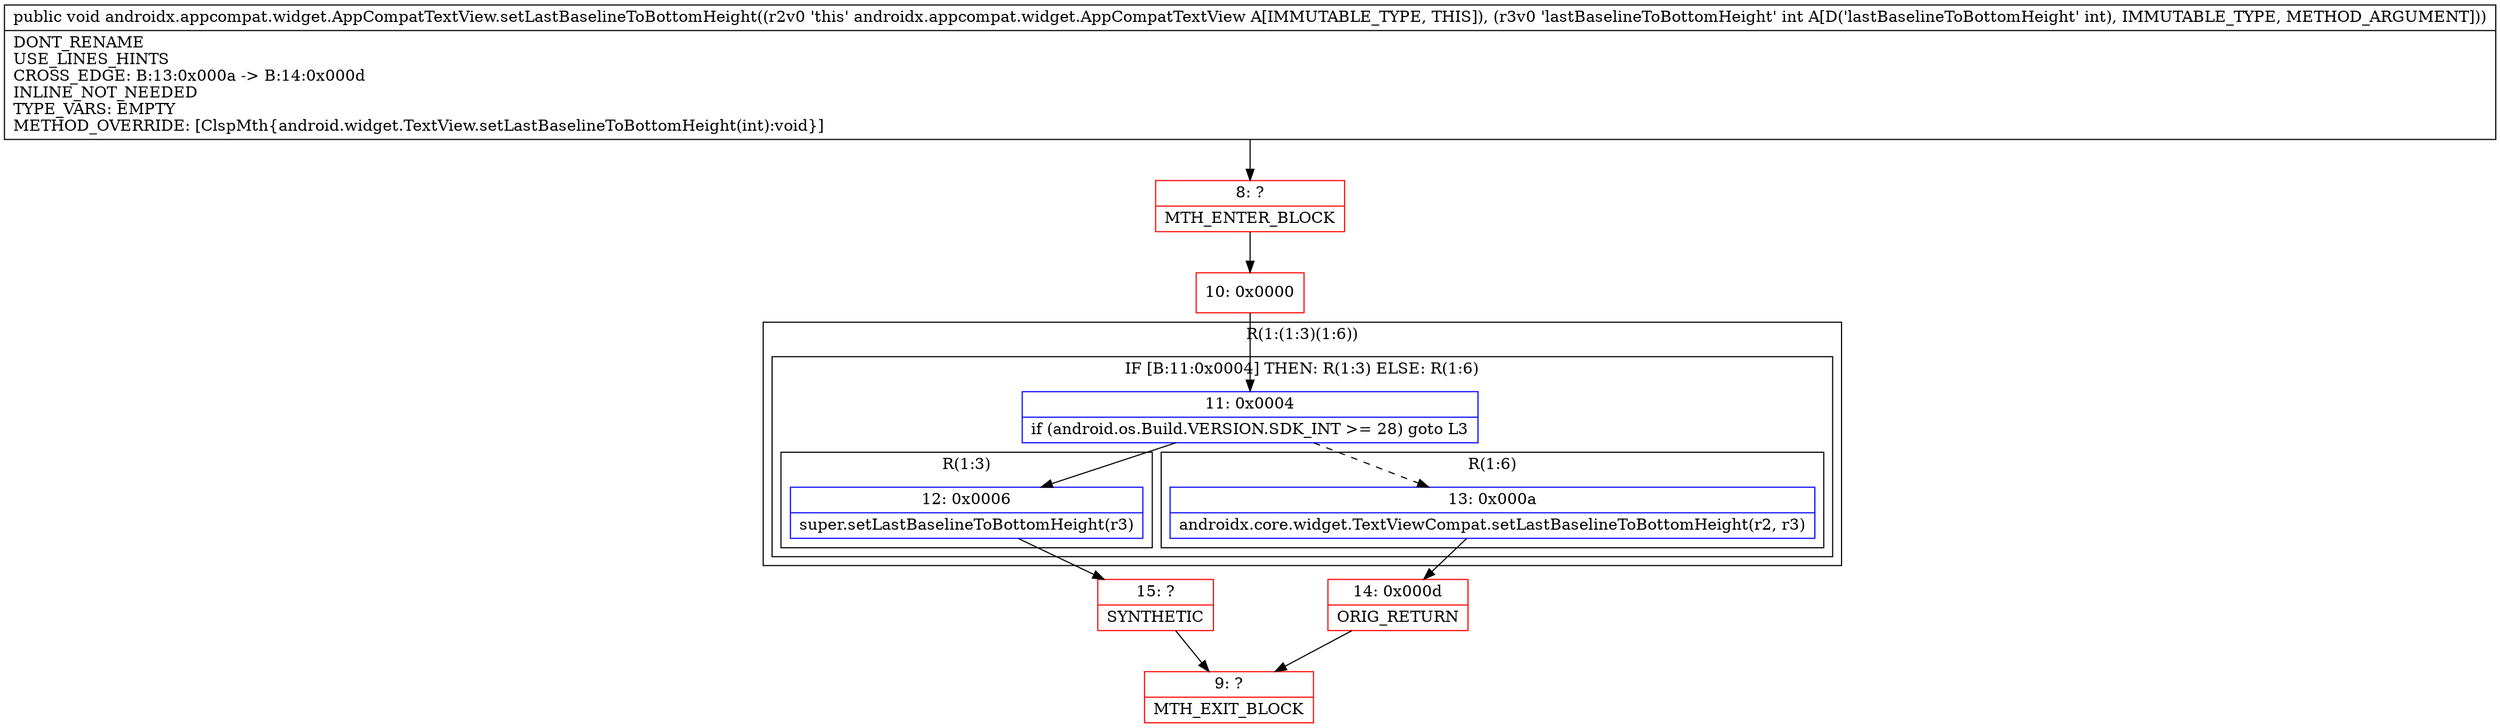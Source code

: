 digraph "CFG forandroidx.appcompat.widget.AppCompatTextView.setLastBaselineToBottomHeight(I)V" {
subgraph cluster_Region_1256945790 {
label = "R(1:(1:3)(1:6))";
node [shape=record,color=blue];
subgraph cluster_IfRegion_1211576338 {
label = "IF [B:11:0x0004] THEN: R(1:3) ELSE: R(1:6)";
node [shape=record,color=blue];
Node_11 [shape=record,label="{11\:\ 0x0004|if (android.os.Build.VERSION.SDK_INT \>= 28) goto L3\l}"];
subgraph cluster_Region_193069998 {
label = "R(1:3)";
node [shape=record,color=blue];
Node_12 [shape=record,label="{12\:\ 0x0006|super.setLastBaselineToBottomHeight(r3)\l}"];
}
subgraph cluster_Region_688992768 {
label = "R(1:6)";
node [shape=record,color=blue];
Node_13 [shape=record,label="{13\:\ 0x000a|androidx.core.widget.TextViewCompat.setLastBaselineToBottomHeight(r2, r3)\l}"];
}
}
}
Node_8 [shape=record,color=red,label="{8\:\ ?|MTH_ENTER_BLOCK\l}"];
Node_10 [shape=record,color=red,label="{10\:\ 0x0000}"];
Node_15 [shape=record,color=red,label="{15\:\ ?|SYNTHETIC\l}"];
Node_9 [shape=record,color=red,label="{9\:\ ?|MTH_EXIT_BLOCK\l}"];
Node_14 [shape=record,color=red,label="{14\:\ 0x000d|ORIG_RETURN\l}"];
MethodNode[shape=record,label="{public void androidx.appcompat.widget.AppCompatTextView.setLastBaselineToBottomHeight((r2v0 'this' androidx.appcompat.widget.AppCompatTextView A[IMMUTABLE_TYPE, THIS]), (r3v0 'lastBaselineToBottomHeight' int A[D('lastBaselineToBottomHeight' int), IMMUTABLE_TYPE, METHOD_ARGUMENT]))  | DONT_RENAME\lUSE_LINES_HINTS\lCROSS_EDGE: B:13:0x000a \-\> B:14:0x000d\lINLINE_NOT_NEEDED\lTYPE_VARS: EMPTY\lMETHOD_OVERRIDE: [ClspMth\{android.widget.TextView.setLastBaselineToBottomHeight(int):void\}]\l}"];
MethodNode -> Node_8;Node_11 -> Node_12;
Node_11 -> Node_13[style=dashed];
Node_12 -> Node_15;
Node_13 -> Node_14;
Node_8 -> Node_10;
Node_10 -> Node_11;
Node_15 -> Node_9;
Node_14 -> Node_9;
}

